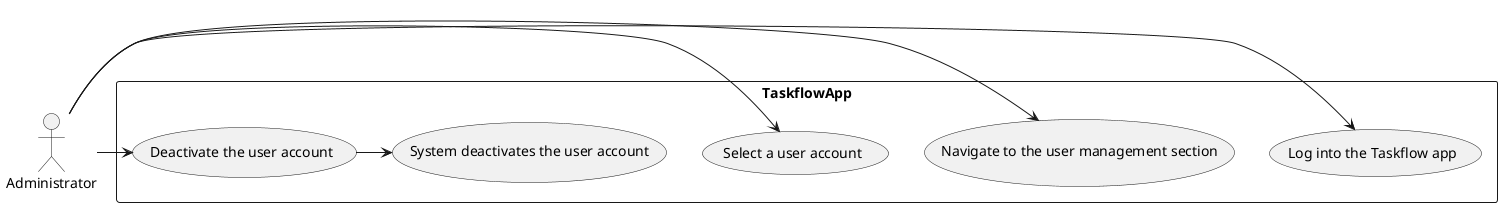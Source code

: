 @startuml
actor Administrator

rectangle TaskflowApp {
    usecase "Log into the Taskflow app" as UC1
    usecase "Navigate to the user management section" as UC2
    usecase "Select a user account" as UC3
    usecase "Deactivate the user account" as UC4
    usecase "System deactivates the user account" as UC5
}

Administrator -> UC1
Administrator -> UC2
Administrator -> UC3
Administrator -> UC4
UC4 -> UC5

@enduml